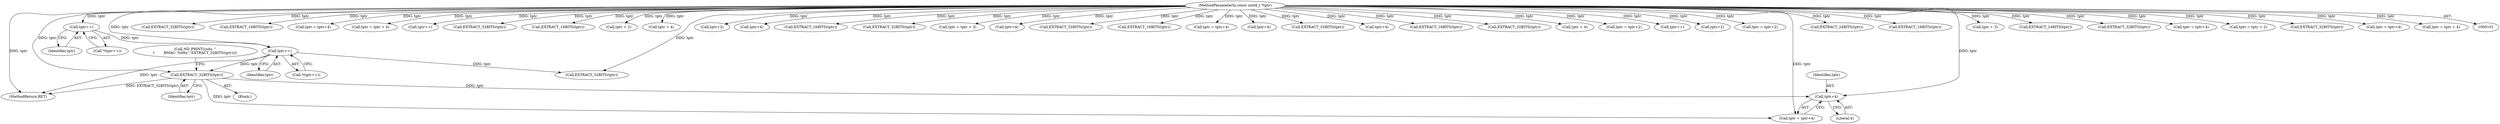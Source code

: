 digraph "0_tcpdump_b20e1639dbac84b3fcb393858521c13ad47a9d70@pointer" {
"1000342" [label="(Call,tptr+4)"];
"1000338" [label="(Call,EXTRACT_32BITS(tptr))"];
"1000122" [label="(Call,tptr++)"];
"1000117" [label="(Call,tptr++)"];
"1000103" [label="(MethodParameterIn,const uint8_t *tptr)"];
"1000224" [label="(Call,EXTRACT_32BITS(tptr))"];
"1000116" [label="(Call,*(tptr++))"];
"1000204" [label="(Call,EXTRACT_16BITS(tptr))"];
"1000227" [label="(Call,tptr = tptr+4)"];
"1000294" [label="(Call,tptr = tptr + 4)"];
"1000338" [label="(Call,EXTRACT_32BITS(tptr))"];
"1000336" [label="(Block,)"];
"1000285" [label="(Call,tptr++)"];
"1000420" [label="(Call,EXTRACT_32BITS(tptr))"];
"1000118" [label="(Identifier,tptr)"];
"1000123" [label="(Identifier,tptr)"];
"1000368" [label="(Call,EXTRACT_16BITS(tptr))"];
"1000343" [label="(Identifier,tptr)"];
"1000342" [label="(Call,tptr+4)"];
"1000195" [label="(Call,tptr + 2)"];
"1000296" [label="(Call,tptr + 4)"];
"1000155" [label="(Call,EXTRACT_32BITS(tptr))"];
"1000333" [label="(Call,ND_PRINT((ndo, \"\n\t        BMAC: %08x\", EXTRACT_32BITS(tptr))))"];
"1000354" [label="(Call,tptr+2)"];
"1000159" [label="(Call,tptr+4)"];
"1000191" [label="(Call,EXTRACT_16BITS(tptr))"];
"1000292" [label="(Call,EXTRACT_32BITS(tptr))"];
"1000315" [label="(Call,tptr = tptr + 3)"];
"1000344" [label="(Literal,4)"];
"1000171" [label="(Call,tptr+4)"];
"1000408" [label="(Call,EXTRACT_32BITS(tptr))"];
"1000214" [label="(Call,EXTRACT_16BITS(tptr))"];
"1000157" [label="(Call,tptr = tptr+4)"];
"1000183" [label="(Call,tptr+4)"];
"1000415" [label="(Call,EXTRACT_32BITS(tptr))"];
"1000229" [label="(Call,tptr+4)"];
"1000364" [label="(Call,EXTRACT_16BITS(tptr))"];
"1000402" [label="(Call,EXTRACT_32BITS(tptr))"];
"1000117" [label="(Call,tptr++)"];
"1000103" [label="(MethodParameterIn,const uint8_t *tptr)"];
"1000121" [label="(Call,*(tptr++))"];
"1000425" [label="(Call,tptr + 4)"];
"1000352" [label="(Call,tptr = tptr+2)"];
"1000242" [label="(Call,tptr++)"];
"1000373" [label="(Call,tptr+2)"];
"1000371" [label="(Call,tptr = tptr+2)"];
"1000456" [label="(MethodReturn,RET)"];
"1000312" [label="(Call,EXTRACT_24BITS(tptr))"];
"1000350" [label="(Call,EXTRACT_16BITS(tptr))"];
"1000340" [label="(Call,tptr = tptr+4)"];
"1000122" [label="(Call,tptr++)"];
"1000317" [label="(Call,tptr + 3)"];
"1000307" [label="(Call,EXTRACT_24BITS(tptr))"];
"1000179" [label="(Call,EXTRACT_32BITS(tptr))"];
"1000181" [label="(Call,tptr = tptr+4)"];
"1000193" [label="(Call,tptr = tptr + 2)"];
"1000167" [label="(Call,EXTRACT_32BITS(tptr))"];
"1000339" [label="(Identifier,tptr)"];
"1000169" [label="(Call,tptr = tptr+4)"];
"1000423" [label="(Call,tptr = tptr + 4)"];
"1000342" -> "1000340"  [label="AST: "];
"1000342" -> "1000344"  [label="CFG: "];
"1000343" -> "1000342"  [label="AST: "];
"1000344" -> "1000342"  [label="AST: "];
"1000340" -> "1000342"  [label="CFG: "];
"1000338" -> "1000342"  [label="DDG: tptr"];
"1000103" -> "1000342"  [label="DDG: tptr"];
"1000338" -> "1000336"  [label="AST: "];
"1000338" -> "1000339"  [label="CFG: "];
"1000339" -> "1000338"  [label="AST: "];
"1000333" -> "1000338"  [label="CFG: "];
"1000338" -> "1000456"  [label="DDG: EXTRACT_32BITS(tptr)"];
"1000122" -> "1000338"  [label="DDG: tptr"];
"1000103" -> "1000338"  [label="DDG: tptr"];
"1000338" -> "1000340"  [label="DDG: tptr"];
"1000122" -> "1000121"  [label="AST: "];
"1000122" -> "1000123"  [label="CFG: "];
"1000123" -> "1000122"  [label="AST: "];
"1000121" -> "1000122"  [label="CFG: "];
"1000122" -> "1000456"  [label="DDG: tptr"];
"1000117" -> "1000122"  [label="DDG: tptr"];
"1000103" -> "1000122"  [label="DDG: tptr"];
"1000122" -> "1000155"  [label="DDG: tptr"];
"1000117" -> "1000116"  [label="AST: "];
"1000117" -> "1000118"  [label="CFG: "];
"1000118" -> "1000117"  [label="AST: "];
"1000116" -> "1000117"  [label="CFG: "];
"1000103" -> "1000117"  [label="DDG: tptr"];
"1000103" -> "1000101"  [label="AST: "];
"1000103" -> "1000456"  [label="DDG: tptr"];
"1000103" -> "1000155"  [label="DDG: tptr"];
"1000103" -> "1000157"  [label="DDG: tptr"];
"1000103" -> "1000159"  [label="DDG: tptr"];
"1000103" -> "1000167"  [label="DDG: tptr"];
"1000103" -> "1000169"  [label="DDG: tptr"];
"1000103" -> "1000171"  [label="DDG: tptr"];
"1000103" -> "1000179"  [label="DDG: tptr"];
"1000103" -> "1000181"  [label="DDG: tptr"];
"1000103" -> "1000183"  [label="DDG: tptr"];
"1000103" -> "1000191"  [label="DDG: tptr"];
"1000103" -> "1000193"  [label="DDG: tptr"];
"1000103" -> "1000195"  [label="DDG: tptr"];
"1000103" -> "1000204"  [label="DDG: tptr"];
"1000103" -> "1000214"  [label="DDG: tptr"];
"1000103" -> "1000224"  [label="DDG: tptr"];
"1000103" -> "1000227"  [label="DDG: tptr"];
"1000103" -> "1000229"  [label="DDG: tptr"];
"1000103" -> "1000242"  [label="DDG: tptr"];
"1000103" -> "1000285"  [label="DDG: tptr"];
"1000103" -> "1000292"  [label="DDG: tptr"];
"1000103" -> "1000294"  [label="DDG: tptr"];
"1000103" -> "1000296"  [label="DDG: tptr"];
"1000103" -> "1000307"  [label="DDG: tptr"];
"1000103" -> "1000312"  [label="DDG: tptr"];
"1000103" -> "1000315"  [label="DDG: tptr"];
"1000103" -> "1000317"  [label="DDG: tptr"];
"1000103" -> "1000340"  [label="DDG: tptr"];
"1000103" -> "1000350"  [label="DDG: tptr"];
"1000103" -> "1000352"  [label="DDG: tptr"];
"1000103" -> "1000354"  [label="DDG: tptr"];
"1000103" -> "1000364"  [label="DDG: tptr"];
"1000103" -> "1000368"  [label="DDG: tptr"];
"1000103" -> "1000371"  [label="DDG: tptr"];
"1000103" -> "1000373"  [label="DDG: tptr"];
"1000103" -> "1000402"  [label="DDG: tptr"];
"1000103" -> "1000408"  [label="DDG: tptr"];
"1000103" -> "1000415"  [label="DDG: tptr"];
"1000103" -> "1000420"  [label="DDG: tptr"];
"1000103" -> "1000423"  [label="DDG: tptr"];
"1000103" -> "1000425"  [label="DDG: tptr"];
}
